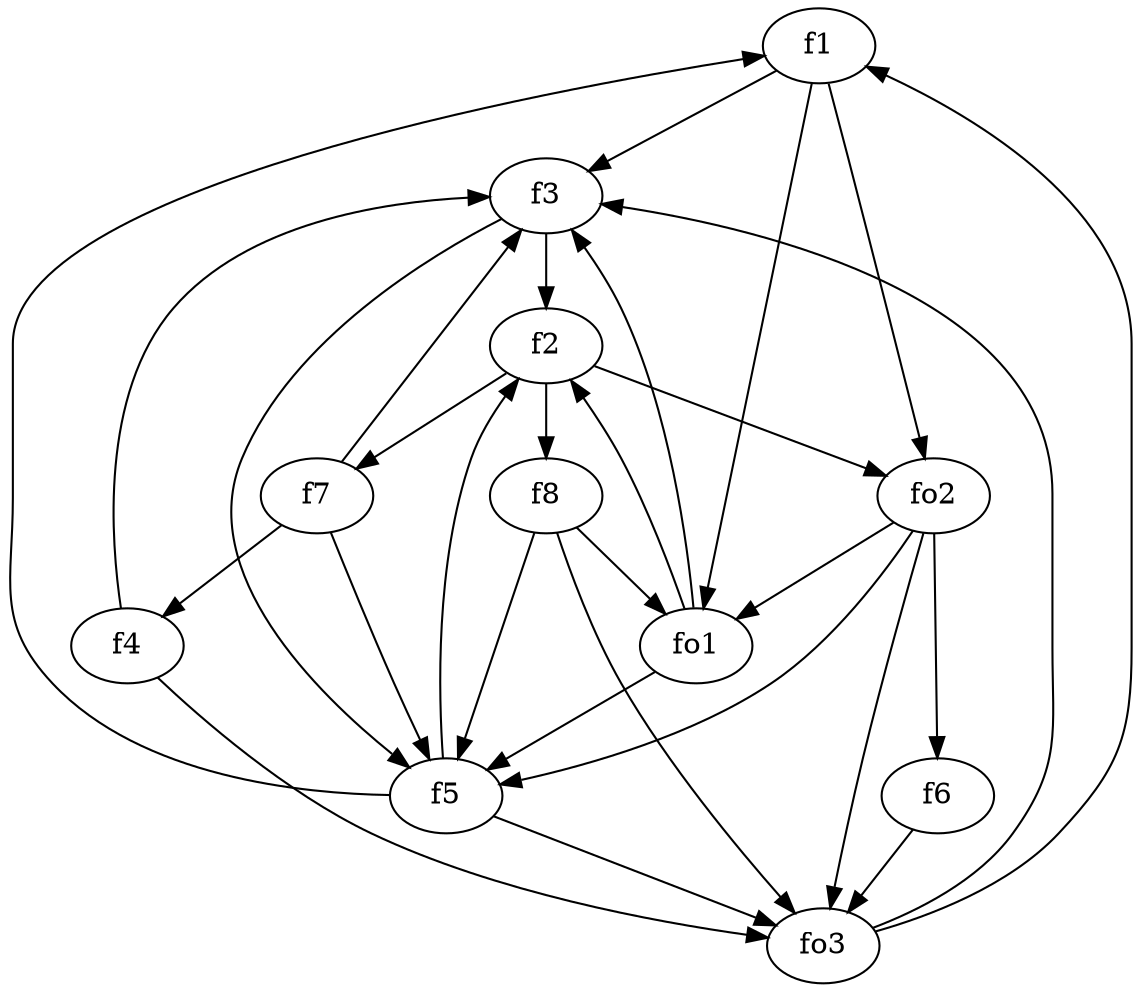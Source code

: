 strict digraph  {
f1;
f2;
f3;
f4;
f5;
f6;
f7;
f8;
fo1;
fo2;
fo3;
f1 -> f3  [weight=2];
f1 -> fo1  [weight=2];
f1 -> fo2  [weight=2];
f2 -> f7  [weight=2];
f2 -> fo2  [weight=2];
f2 -> f8  [weight=2];
f3 -> f5  [weight=2];
f3 -> f2  [weight=2];
f4 -> fo3  [weight=2];
f4 -> f3  [weight=2];
f5 -> f1  [weight=2];
f5 -> fo3  [weight=2];
f5 -> f2  [weight=2];
f6 -> fo3  [weight=2];
f7 -> f3  [weight=2];
f7 -> f4  [weight=2];
f7 -> f5  [weight=2];
f8 -> fo1  [weight=2];
f8 -> fo3  [weight=2];
f8 -> f5  [weight=2];
fo1 -> f5  [weight=2];
fo1 -> f2  [weight=2];
fo1 -> f3  [weight=2];
fo2 -> fo1  [weight=2];
fo2 -> f6  [weight=2];
fo2 -> f5  [weight=2];
fo2 -> fo3  [weight=2];
fo3 -> f3  [weight=2];
fo3 -> f1  [weight=2];
}
